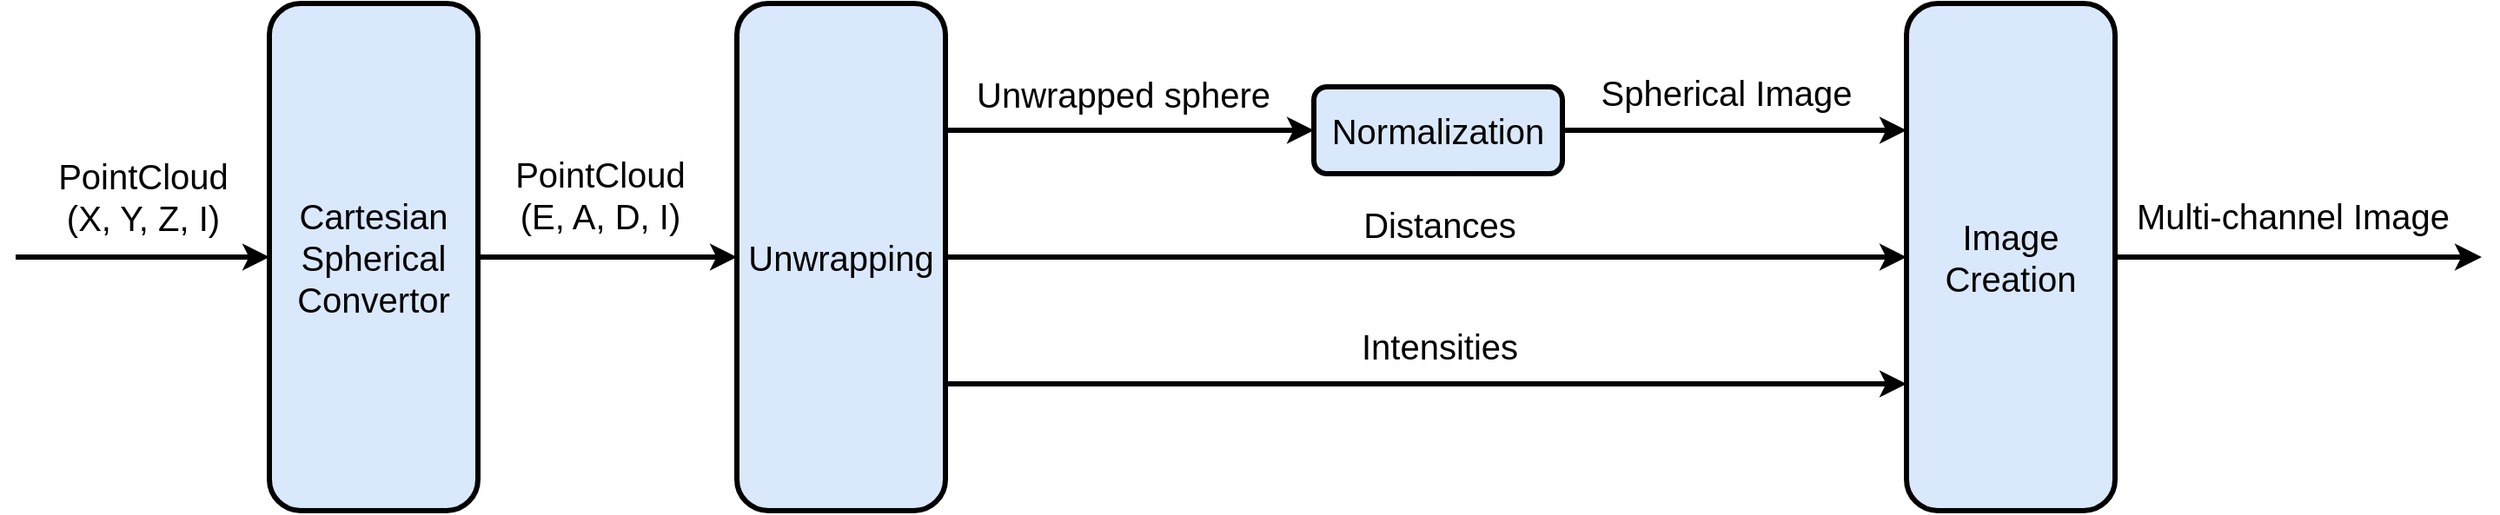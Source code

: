 <mxfile version="14.7.8" type="github">
  <diagram id="Lo27I6KwUBpTYxFiWJQo" name="Page-1">
    <mxGraphModel dx="1350" dy="774" grid="0" gridSize="10" guides="1" tooltips="1" connect="1" arrows="1" fold="1" page="1" pageScale="1" pageWidth="1654" pageHeight="1169" math="0" shadow="0">
      <root>
        <mxCell id="0" />
        <mxCell id="1" parent="0" />
        <mxCell id="cUs_cYtFZJ4uflNicQ8_-10" style="edgeStyle=orthogonalEdgeStyle;rounded=0;orthogonalLoop=1;jettySize=auto;html=1;strokeWidth=3;" edge="1" parent="1" source="cUs_cYtFZJ4uflNicQ8_-3" target="cUs_cYtFZJ4uflNicQ8_-8">
          <mxGeometry relative="1" as="geometry">
            <mxPoint x="381" y="438" as="sourcePoint" />
            <mxPoint x="553" y="383" as="targetPoint" />
          </mxGeometry>
        </mxCell>
        <mxCell id="cUs_cYtFZJ4uflNicQ8_-12" value="&lt;font style=&quot;font-size: 20px&quot;&gt;PointCloud&lt;br&gt;(E, A, D, I)&lt;br&gt;&lt;/font&gt;" style="edgeLabel;html=1;align=center;verticalAlign=middle;resizable=0;points=[];" vertex="1" connectable="0" parent="cUs_cYtFZJ4uflNicQ8_-10">
          <mxGeometry x="-0.18" relative="1" as="geometry">
            <mxPoint x="9" y="-36" as="offset" />
          </mxGeometry>
        </mxCell>
        <mxCell id="cUs_cYtFZJ4uflNicQ8_-3" value="&lt;span style=&quot;font-size: 20px&quot;&gt;Cartesian Spherical Convertor&lt;/span&gt;" style="rounded=1;whiteSpace=wrap;html=1;strokeWidth=3;fillColor=#dae8fc;" vertex="1" parent="1">
          <mxGeometry x="165" y="190" width="120" height="292" as="geometry" />
        </mxCell>
        <mxCell id="cUs_cYtFZJ4uflNicQ8_-4" value="" style="endArrow=classic;html=1;strokeWidth=3;" edge="1" parent="1" target="cUs_cYtFZJ4uflNicQ8_-3">
          <mxGeometry width="50" height="50" relative="1" as="geometry">
            <mxPoint x="19" y="336" as="sourcePoint" />
            <mxPoint x="42" y="311" as="targetPoint" />
          </mxGeometry>
        </mxCell>
        <mxCell id="cUs_cYtFZJ4uflNicQ8_-5" value="&lt;font style=&quot;font-size: 20px&quot;&gt;PointCloud&lt;br&gt;(X, Y, Z, I)&lt;/font&gt;" style="edgeLabel;html=1;align=center;verticalAlign=middle;resizable=0;points=[];" vertex="1" connectable="0" parent="cUs_cYtFZJ4uflNicQ8_-4">
          <mxGeometry x="-0.544" relative="1" as="geometry">
            <mxPoint x="39" y="-35" as="offset" />
          </mxGeometry>
        </mxCell>
        <mxCell id="cUs_cYtFZJ4uflNicQ8_-8" value="&lt;span style=&quot;font-size: 20px&quot;&gt;Unwrapping&lt;/span&gt;" style="rounded=1;whiteSpace=wrap;html=1;strokeWidth=3;fillColor=#dae8fc;" vertex="1" parent="1">
          <mxGeometry x="434" y="190" width="120" height="292" as="geometry" />
        </mxCell>
        <mxCell id="cUs_cYtFZJ4uflNicQ8_-13" value="" style="endArrow=classic;html=1;strokeWidth=3;exitX=1;exitY=0.75;exitDx=0;exitDy=0;entryX=0;entryY=0.75;entryDx=0;entryDy=0;" edge="1" parent="1" source="cUs_cYtFZJ4uflNicQ8_-8" target="cUs_cYtFZJ4uflNicQ8_-20">
          <mxGeometry width="50" height="50" relative="1" as="geometry">
            <mxPoint x="605" y="440" as="sourcePoint" />
            <mxPoint x="764" y="409" as="targetPoint" />
          </mxGeometry>
        </mxCell>
        <mxCell id="cUs_cYtFZJ4uflNicQ8_-18" value="&lt;font style=&quot;font-size: 20px&quot;&gt;Intensities&lt;/font&gt;" style="edgeLabel;html=1;align=center;verticalAlign=middle;resizable=0;points=[];" vertex="1" connectable="0" parent="cUs_cYtFZJ4uflNicQ8_-13">
          <mxGeometry x="-0.105" y="5" relative="1" as="geometry">
            <mxPoint x="36" y="-17" as="offset" />
          </mxGeometry>
        </mxCell>
        <mxCell id="cUs_cYtFZJ4uflNicQ8_-14" value="" style="endArrow=classic;html=1;strokeWidth=3;exitX=1;exitY=0.5;exitDx=0;exitDy=0;entryX=0;entryY=0.5;entryDx=0;entryDy=0;" edge="1" parent="1" source="cUs_cYtFZJ4uflNicQ8_-8" target="cUs_cYtFZJ4uflNicQ8_-20">
          <mxGeometry width="50" height="50" relative="1" as="geometry">
            <mxPoint x="564" y="391" as="sourcePoint" />
            <mxPoint x="764" y="336" as="targetPoint" />
          </mxGeometry>
        </mxCell>
        <mxCell id="cUs_cYtFZJ4uflNicQ8_-17" value="&lt;font style=&quot;font-size: 20px&quot;&gt;Distances&lt;/font&gt;" style="edgeLabel;html=1;align=center;verticalAlign=middle;resizable=0;points=[];" vertex="1" connectable="0" parent="cUs_cYtFZJ4uflNicQ8_-14">
          <mxGeometry x="-0.095" relative="1" as="geometry">
            <mxPoint x="34" y="-19" as="offset" />
          </mxGeometry>
        </mxCell>
        <mxCell id="cUs_cYtFZJ4uflNicQ8_-15" value="" style="endArrow=classic;html=1;strokeWidth=3;exitX=1;exitY=0.25;exitDx=0;exitDy=0;" edge="1" parent="1" source="cUs_cYtFZJ4uflNicQ8_-8" target="cUs_cYtFZJ4uflNicQ8_-19">
          <mxGeometry width="50" height="50" relative="1" as="geometry">
            <mxPoint x="574" y="401" as="sourcePoint" />
            <mxPoint x="764" y="263" as="targetPoint" />
          </mxGeometry>
        </mxCell>
        <mxCell id="cUs_cYtFZJ4uflNicQ8_-16" value="&lt;font style=&quot;font-size: 20px&quot;&gt;Unwrapped sphere&lt;/font&gt;" style="edgeLabel;html=1;align=center;verticalAlign=middle;resizable=0;points=[];" vertex="1" connectable="0" parent="cUs_cYtFZJ4uflNicQ8_-15">
          <mxGeometry x="-0.525" y="3" relative="1" as="geometry">
            <mxPoint x="51" y="-18" as="offset" />
          </mxGeometry>
        </mxCell>
        <mxCell id="cUs_cYtFZJ4uflNicQ8_-21" style="edgeStyle=orthogonalEdgeStyle;rounded=0;orthogonalLoop=1;jettySize=auto;html=1;entryX=0;entryY=0.25;entryDx=0;entryDy=0;strokeWidth=3;" edge="1" parent="1" source="cUs_cYtFZJ4uflNicQ8_-19" target="cUs_cYtFZJ4uflNicQ8_-20">
          <mxGeometry relative="1" as="geometry" />
        </mxCell>
        <mxCell id="cUs_cYtFZJ4uflNicQ8_-22" value="&lt;font style=&quot;font-size: 20px&quot;&gt;Spherical Image&lt;/font&gt;" style="edgeLabel;html=1;align=center;verticalAlign=middle;resizable=0;points=[];" vertex="1" connectable="0" parent="cUs_cYtFZJ4uflNicQ8_-21">
          <mxGeometry x="0.167" y="-1" relative="1" as="geometry">
            <mxPoint x="-22" y="-23" as="offset" />
          </mxGeometry>
        </mxCell>
        <mxCell id="cUs_cYtFZJ4uflNicQ8_-19" value="&lt;span style=&quot;font-size: 20px&quot;&gt;Normalization&lt;/span&gt;" style="rounded=1;whiteSpace=wrap;html=1;strokeWidth=3;fillColor=#dae8fc;" vertex="1" parent="1">
          <mxGeometry x="766" y="238" width="143" height="50" as="geometry" />
        </mxCell>
        <mxCell id="cUs_cYtFZJ4uflNicQ8_-20" value="&lt;span style=&quot;font-size: 20px&quot;&gt;Image Creation&lt;/span&gt;" style="rounded=1;whiteSpace=wrap;html=1;strokeWidth=3;fillColor=#dae8fc;" vertex="1" parent="1">
          <mxGeometry x="1107" y="190" width="120" height="292" as="geometry" />
        </mxCell>
        <mxCell id="cUs_cYtFZJ4uflNicQ8_-23" value="" style="endArrow=classic;html=1;strokeWidth=3;" edge="1" parent="1" source="cUs_cYtFZJ4uflNicQ8_-20">
          <mxGeometry width="50" height="50" relative="1" as="geometry">
            <mxPoint x="991" y="400" as="sourcePoint" />
            <mxPoint x="1438" y="336" as="targetPoint" />
          </mxGeometry>
        </mxCell>
        <mxCell id="cUs_cYtFZJ4uflNicQ8_-24" value="&lt;font style=&quot;font-size: 20px&quot;&gt;Multi-channel Image&lt;/font&gt;" style="edgeLabel;html=1;align=center;verticalAlign=middle;resizable=0;points=[];" vertex="1" connectable="0" parent="cUs_cYtFZJ4uflNicQ8_-23">
          <mxGeometry x="-0.283" y="-1" relative="1" as="geometry">
            <mxPoint x="26" y="-25" as="offset" />
          </mxGeometry>
        </mxCell>
      </root>
    </mxGraphModel>
  </diagram>
</mxfile>

